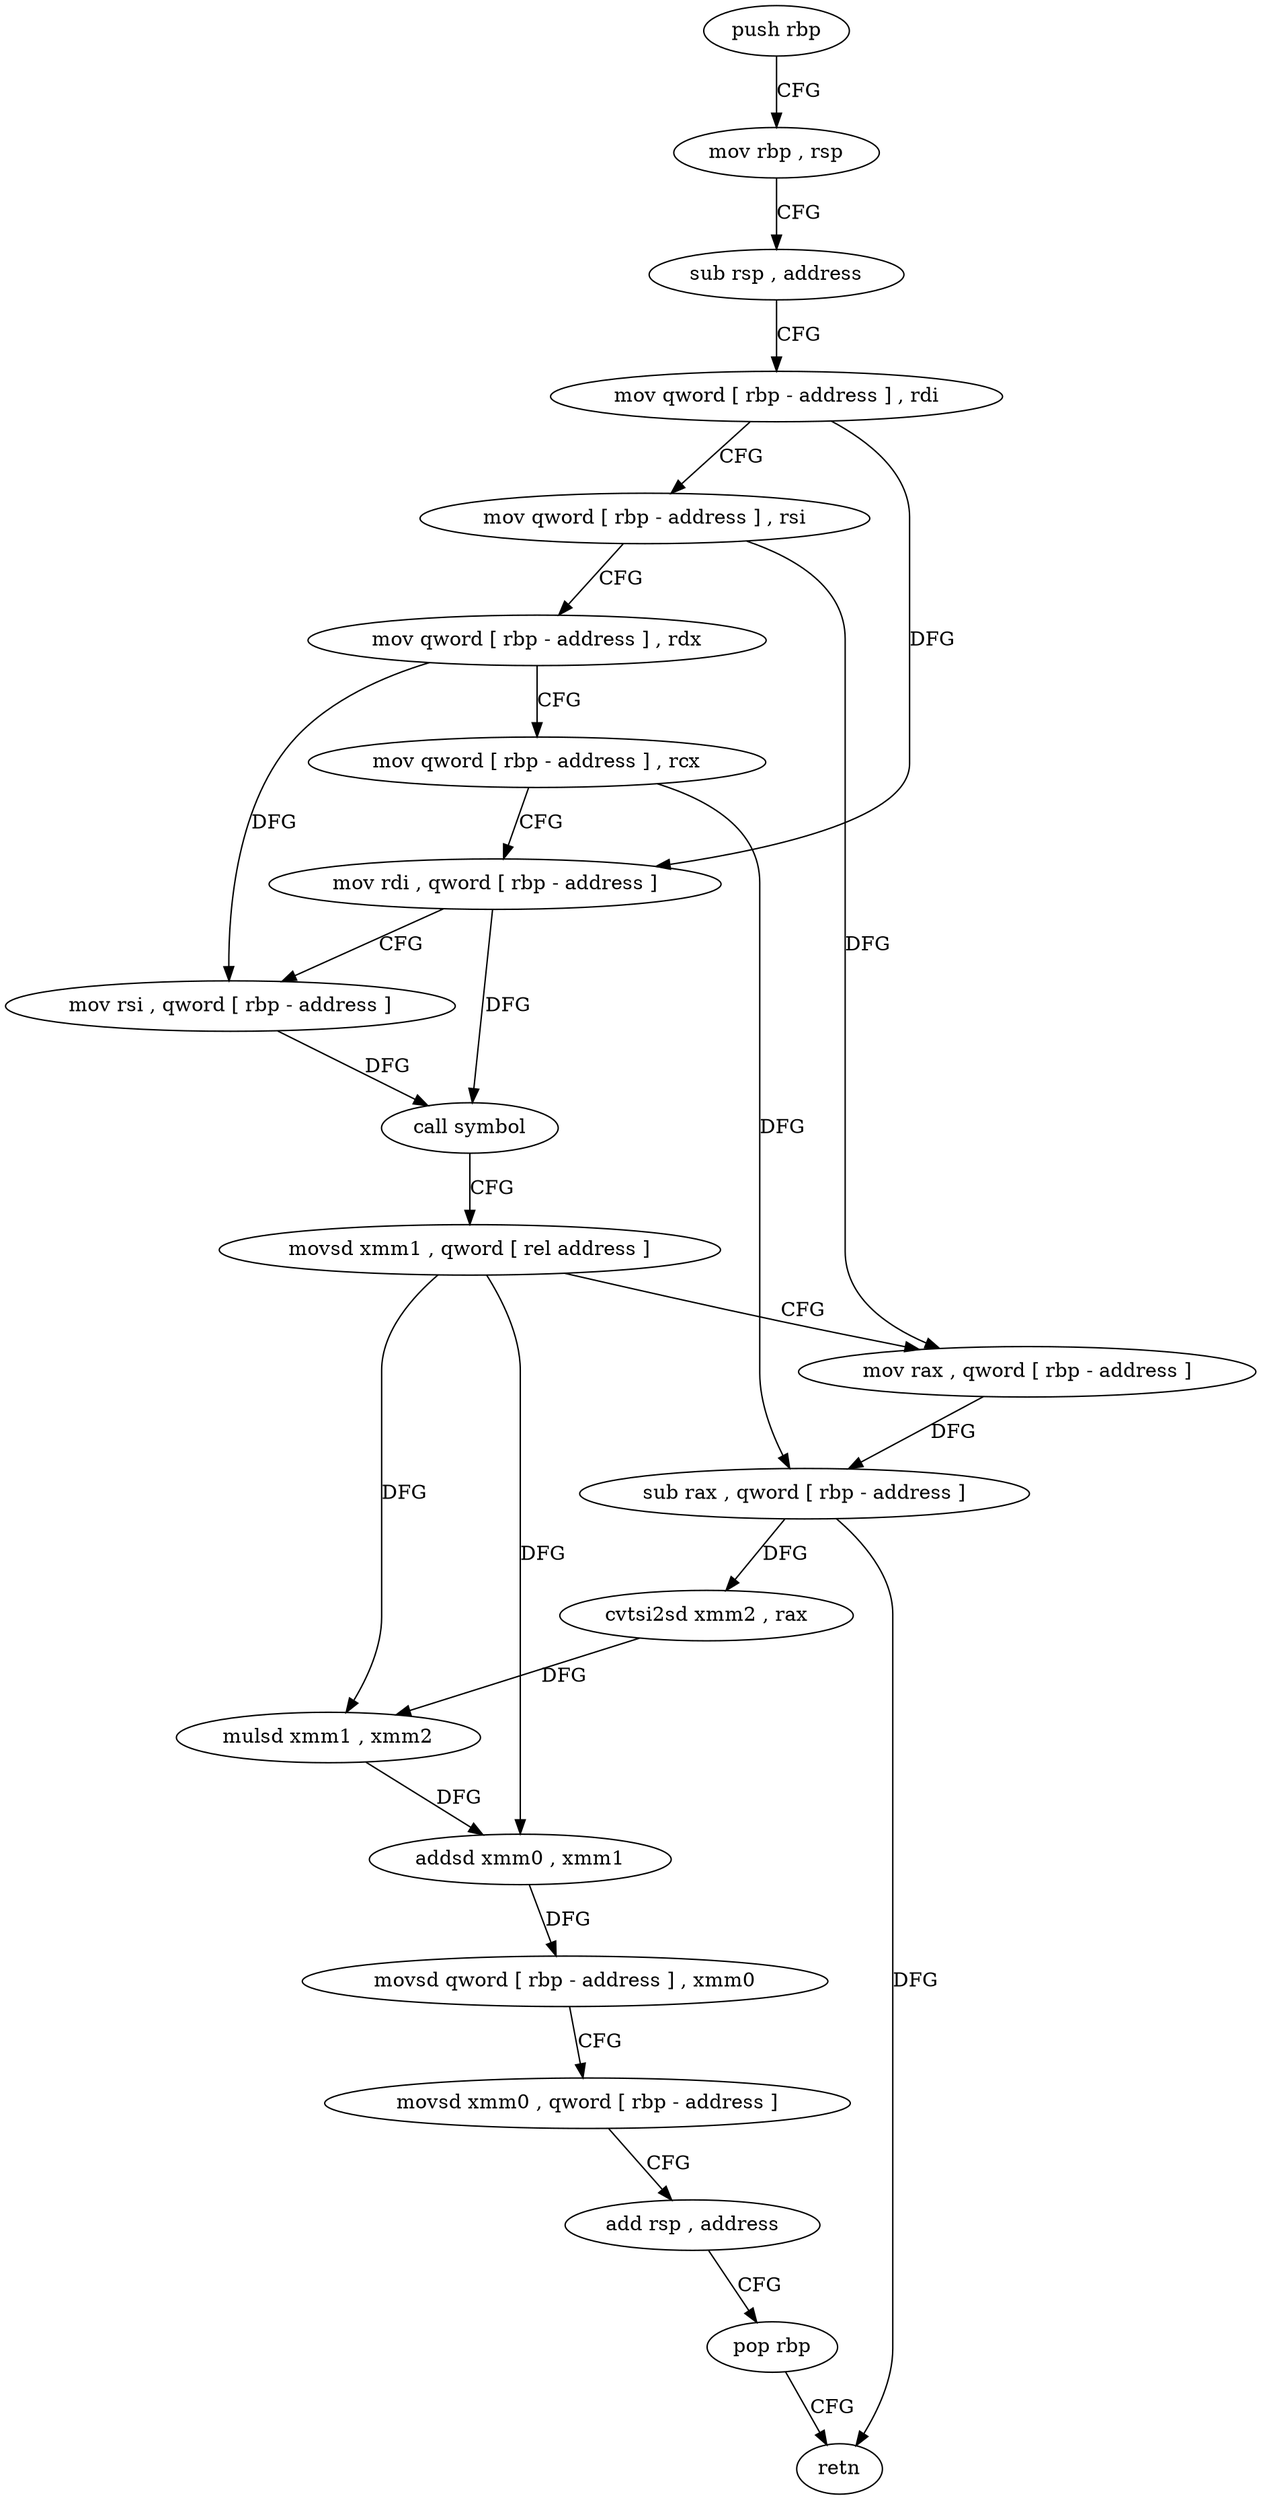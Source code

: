 digraph "func" {
"4224832" [label = "push rbp" ]
"4224833" [label = "mov rbp , rsp" ]
"4224836" [label = "sub rsp , address" ]
"4224840" [label = "mov qword [ rbp - address ] , rdi" ]
"4224844" [label = "mov qword [ rbp - address ] , rsi" ]
"4224848" [label = "mov qword [ rbp - address ] , rdx" ]
"4224852" [label = "mov qword [ rbp - address ] , rcx" ]
"4224856" [label = "mov rdi , qword [ rbp - address ]" ]
"4224860" [label = "mov rsi , qword [ rbp - address ]" ]
"4224864" [label = "call symbol" ]
"4224869" [label = "movsd xmm1 , qword [ rel address ]" ]
"4224877" [label = "mov rax , qword [ rbp - address ]" ]
"4224881" [label = "sub rax , qword [ rbp - address ]" ]
"4224885" [label = "cvtsi2sd xmm2 , rax" ]
"4224890" [label = "mulsd xmm1 , xmm2" ]
"4224894" [label = "addsd xmm0 , xmm1" ]
"4224898" [label = "movsd qword [ rbp - address ] , xmm0" ]
"4224903" [label = "movsd xmm0 , qword [ rbp - address ]" ]
"4224908" [label = "add rsp , address" ]
"4224912" [label = "pop rbp" ]
"4224913" [label = "retn" ]
"4224832" -> "4224833" [ label = "CFG" ]
"4224833" -> "4224836" [ label = "CFG" ]
"4224836" -> "4224840" [ label = "CFG" ]
"4224840" -> "4224844" [ label = "CFG" ]
"4224840" -> "4224856" [ label = "DFG" ]
"4224844" -> "4224848" [ label = "CFG" ]
"4224844" -> "4224877" [ label = "DFG" ]
"4224848" -> "4224852" [ label = "CFG" ]
"4224848" -> "4224860" [ label = "DFG" ]
"4224852" -> "4224856" [ label = "CFG" ]
"4224852" -> "4224881" [ label = "DFG" ]
"4224856" -> "4224860" [ label = "CFG" ]
"4224856" -> "4224864" [ label = "DFG" ]
"4224860" -> "4224864" [ label = "DFG" ]
"4224864" -> "4224869" [ label = "CFG" ]
"4224869" -> "4224877" [ label = "CFG" ]
"4224869" -> "4224890" [ label = "DFG" ]
"4224869" -> "4224894" [ label = "DFG" ]
"4224877" -> "4224881" [ label = "DFG" ]
"4224881" -> "4224885" [ label = "DFG" ]
"4224881" -> "4224913" [ label = "DFG" ]
"4224885" -> "4224890" [ label = "DFG" ]
"4224890" -> "4224894" [ label = "DFG" ]
"4224894" -> "4224898" [ label = "DFG" ]
"4224898" -> "4224903" [ label = "CFG" ]
"4224903" -> "4224908" [ label = "CFG" ]
"4224908" -> "4224912" [ label = "CFG" ]
"4224912" -> "4224913" [ label = "CFG" ]
}
